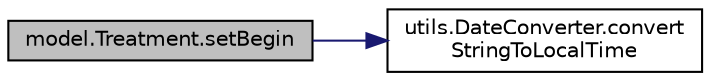 digraph "model.Treatment.setBegin"
{
 // LATEX_PDF_SIZE
  edge [fontname="Helvetica",fontsize="10",labelfontname="Helvetica",labelfontsize="10"];
  node [fontname="Helvetica",fontsize="10",shape=record];
  rankdir="LR";
  Node1 [label="model.Treatment.setBegin",height=0.2,width=0.4,color="black", fillcolor="grey75", style="filled", fontcolor="black",tooltip="convert given param to a localDate and store as new begin"];
  Node1 -> Node2 [color="midnightblue",fontsize="10",style="solid",fontname="Helvetica"];
  Node2 [label="utils.DateConverter.convert\lStringToLocalTime",height=0.2,width=0.4,color="black", fillcolor="white", style="filled",URL="$d2/d85/classutils_1_1DateConverter.html#ab41561bd0869c95c0d4046ba2dee7ab2",tooltip=" "];
}
